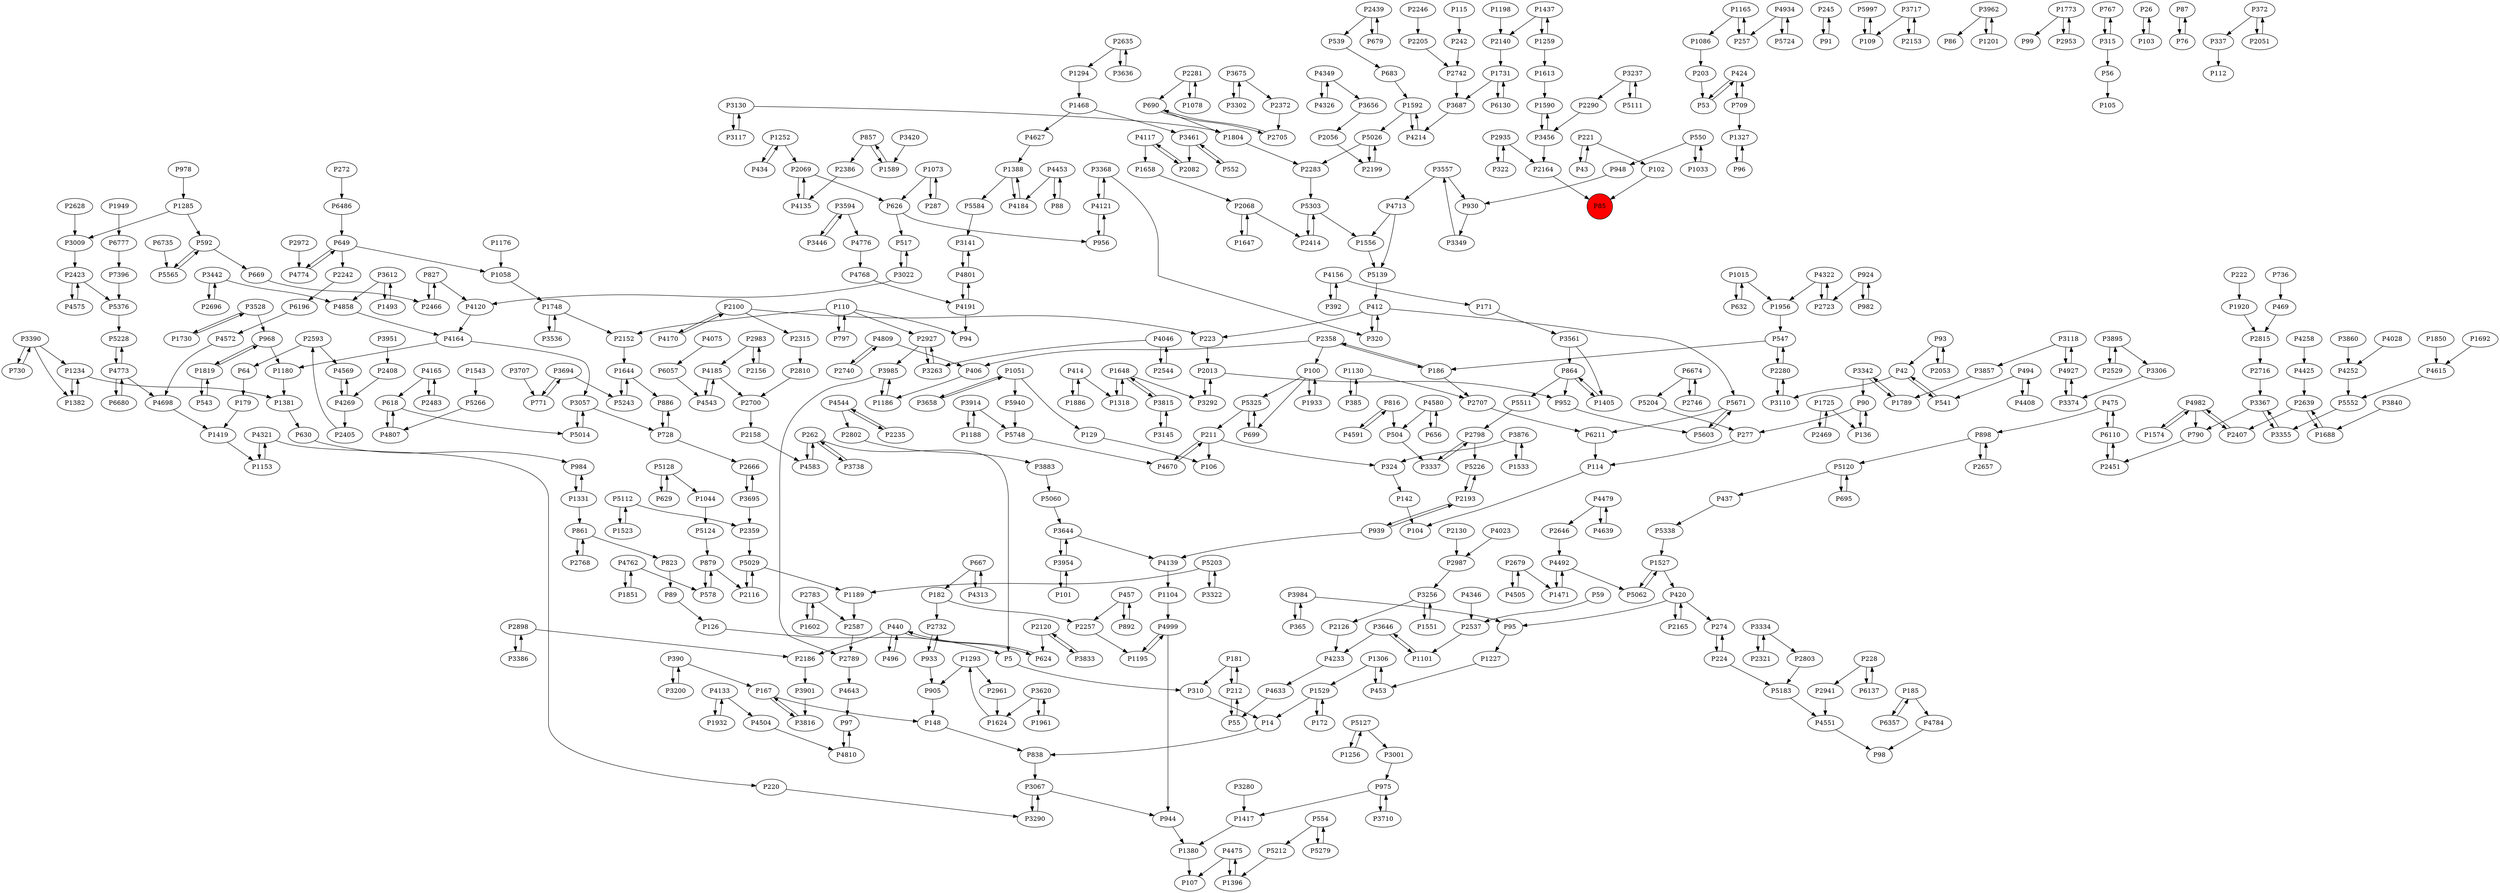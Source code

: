 digraph {
	P181 -> P310
	P6196 -> P4572
	P3860 -> P4252
	P4133 -> P1932
	P4615 -> P5552
	P1051 -> P129
	P4046 -> P2544
	P320 -> P412
	P1256 -> P5127
	P102 -> P85
	P424 -> P53
	P5062 -> P1527
	P5325 -> P699
	P2358 -> P100
	P816 -> P4591
	P5303 -> P1556
	P6110 -> P475
	P2802 -> P3883
	P2696 -> P3442
	P6680 -> P4773
	P3420 -> P1589
	P1327 -> P96
	P2732 -> P933
	P982 -> P924
	P1165 -> P257
	P3237 -> P5111
	P3130 -> P1804
	P172 -> P1529
	P89 -> P126
	P554 -> P5279
	P3386 -> P2898
	P939 -> P2193
	P242 -> P2742
	P245 -> P91
	P975 -> P1417
	P816 -> P504
	P4408 -> P494
	P181 -> P212
	P3695 -> P2666
	P2423 -> P5376
	P167 -> P148
	P3442 -> P2696
	P4776 -> P4768
	P3620 -> P1624
	P709 -> P1327
	P142 -> P104
	P618 -> P5014
	P4133 -> P4504
	P1252 -> P434
	P14 -> P838
	P2789 -> P4643
	P1574 -> P4982
	P2941 -> P4551
	P3954 -> P101
	P2587 -> P2789
	P592 -> P5565
	P1804 -> P2283
	P1234 -> P1381
	P4773 -> P4698
	P2700 -> P2158
	P3895 -> P3306
	P4999 -> P1195
	P1468 -> P4627
	P2130 -> P2987
	P3141 -> P4801
	P905 -> P148
	P4349 -> P3656
	P4544 -> P2802
	P667 -> P182
	P1259 -> P1613
	P2679 -> P4505
	P3302 -> P3675
	P1388 -> P5584
	P3883 -> P5060
	P4120 -> P4164
	P4046 -> P3263
	P5128 -> P1044
	P4809 -> P2740
	P5997 -> P109
	P6777 -> P7396
	P3646 -> P4233
	P6674 -> P2746
	P4801 -> P3141
	P3367 -> P790
	P420 -> P2165
	P228 -> P6137
	P2439 -> P539
	P1850 -> P4615
	P1692 -> P4615
	P4117 -> P2082
	P626 -> P517
	P2705 -> P690
	P42 -> P541
	P4165 -> P618
	P1961 -> P3620
	P898 -> P2657
	P2358 -> P406
	P42 -> P3110
	P136 -> P90
	P1551 -> P3256
	P4583 -> P262
	P2666 -> P3695
	P827 -> P2466
	P440 -> P496
	P3022 -> P4120
	P1437 -> P2140
	P3620 -> P1961
	P457 -> P892
	P649 -> P1058
	P827 -> P4120
	P4349 -> P4326
	P424 -> P709
	P5060 -> P3644
	P414 -> P1318
	P5748 -> P4670
	P2423 -> P4575
	P97 -> P4810
	P1153 -> P4321
	P4784 -> P98
	P3914 -> P1188
	P1493 -> P3612
	P728 -> P2666
	P1731 -> P3687
	P618 -> P4807
	P3951 -> P2408
	P4504 -> P4810
	P5671 -> P5603
	P1044 -> P5124
	P126 -> P5
	P4165 -> P2483
	P1188 -> P3914
	P5029 -> P2116
	P5112 -> P2359
	P5203 -> P3322
	P930 -> P3349
	P4801 -> P4191
	P1658 -> P2068
	P5243 -> P1644
	P2961 -> P1624
	P547 -> P2280
	P179 -> P1419
	P412 -> P223
	P984 -> P1331
	P5120 -> P437
	P3644 -> P3954
	P4773 -> P6680
	P3738 -> P262
	P504 -> P3337
	P2120 -> P624
	P864 -> P5511
	P4214 -> P1592
	P211 -> P106
	P1227 -> P453
	P4575 -> P2423
	P736 -> P469
	P5671 -> P6211
	P3118 -> P4927
	P2927 -> P3263
	P4269 -> P4569
	P277 -> P114
	P975 -> P3710
	P220 -> P3290
	P861 -> P2768
	P864 -> P952
	P390 -> P167
	P3130 -> P3117
	P857 -> P2386
	P3557 -> P930
	P1956 -> P547
	P1789 -> P3342
	P59 -> P2537
	P592 -> P669
	P437 -> P5338
	P100 -> P1933
	P3342 -> P1789
	P4633 -> P55
	P1644 -> P5243
	P221 -> P102
	P626 -> P956
	P5026 -> P2199
	P2707 -> P6211
	P496 -> P440
	P2280 -> P547
	P2798 -> P5226
	P4698 -> P1419
	P649 -> P2242
	P3337 -> P2798
	P469 -> P2815
	P1259 -> P1437
	P2635 -> P1294
	P823 -> P89
	P257 -> P1165
	P1331 -> P861
	P2635 -> P3636
	P3456 -> P2164
	P1725 -> P136
	P101 -> P3954
	P4544 -> P2235
	P453 -> P1306
	P148 -> P838
	P1396 -> P4475
	P3117 -> P3130
	P43 -> P221
	P3962 -> P86
	P412 -> P320
	P1648 -> P3292
	P4934 -> P257
	P857 -> P1589
	P3110 -> P2280
	P224 -> P274
	P630 -> P984
	P6130 -> P1731
	P3717 -> P2153
	P90 -> P277
	P1195 -> P4999
	P1468 -> P3461
	P1527 -> P5062
	P1773 -> P99
	P5584 -> P3141
	P4492 -> P1471
	P767 -> P315
	P2153 -> P3717
	P1051 -> P3658
	P5203 -> P1189
	P5511 -> P2798
	P26 -> P103
	P185 -> P6357
	P1419 -> P1153
	P2205 -> P2742
	P3962 -> P1201
	P541 -> P42
	P1933 -> P100
	P4170 -> P2100
	P1644 -> P886
	P1234 -> P1382
	P3528 -> P1730
	P667 -> P4313
	P4713 -> P1556
	P3594 -> P3446
	P3067 -> P944
	P2935 -> P2164
	P4191 -> P4801
	P649 -> P4774
	P2935 -> P322
	P3984 -> P365
	P3355 -> P3367
	P2158 -> P4583
	P2069 -> P626
	P2593 -> P64
	P420 -> P274
	P4164 -> P3057
	P1527 -> P420
	P1382 -> P1234
	P2156 -> P2983
	P2408 -> P4269
	P1932 -> P4133
	P322 -> P2935
	P87 -> P76
	P924 -> P982
	P5552 -> P3355
	P2639 -> P1688
	P3256 -> P2126
	P2639 -> P2407
	P6735 -> P5565
	P4313 -> P667
	P2898 -> P2186
	P1405 -> P864
	P669 -> P2466
	P90 -> P136
	P4810 -> P97
	P1688 -> P2639
	P5228 -> P4773
	P3200 -> P390
	P406 -> P1186
	P3857 -> P1789
	P390 -> P3200
	P2898 -> P3386
	P2013 -> P3292
	P2116 -> P5029
	P4191 -> P94
	P4591 -> P816
	P1318 -> P1648
	P4185 -> P4543
	P2810 -> P2700
	P1886 -> P414
	P2469 -> P1725
	P3536 -> P1748
	P1165 -> P1086
	P1101 -> P3646
	P2783 -> P2587
	P4139 -> P1104
	P1293 -> P2961
	P315 -> P56
	P4453 -> P88
	P4551 -> P98
	P337 -> P112
	P171 -> P3561
	P730 -> P3390
	P3349 -> P3557
	P4858 -> P4164
	P186 -> P2358
	P3658 -> P1051
	P1285 -> P592
	P1130 -> P385
	P3612 -> P1493
	P475 -> P898
	P2593 -> P4569
	P1589 -> P857
	P4185 -> P2700
	P3612 -> P4858
	P771 -> P3694
	P392 -> P4156
	P624 -> P440
	P2246 -> P2205
	P550 -> P948
	P924 -> P2723
	P372 -> P337
	P1529 -> P172
	P952 -> P5603
	P5724 -> P4934
	P2483 -> P4165
	P3334 -> P2321
	P5325 -> P211
	P228 -> P2941
	P2120 -> P3833
	P4809 -> P406
	P6486 -> P649
	P1078 -> P2281
	P1819 -> P968
	P1523 -> P5112
	P4252 -> P5552
	P4326 -> P4349
	P114 -> P104
	P1015 -> P1956
	P2451 -> P6110
	P4346 -> P2537
	P3710 -> P975
	P4643 -> P97
	P100 -> P699
	P552 -> P3461
	P879 -> P578
	P3816 -> P167
	P475 -> P6110
	P2359 -> P5029
	P578 -> P879
	P5127 -> P3001
	P2283 -> P5303
	P4258 -> P4425
	P420 -> P95
	P5128 -> P629
	P56 -> P105
	P3954 -> P3644
	P695 -> P5120
	P262 -> P5
	P2646 -> P4492
	P1073 -> P287
	P3833 -> P2120
	P4543 -> P4185
	P2013 -> P952
	P4164 -> P1180
	P3001 -> P975
	P115 -> P242
	P3594 -> P4776
	P457 -> P2257
	P3390 -> P730
	P182 -> P2732
	P3367 -> P3355
	P543 -> P1819
	P1920 -> P2815
	P2100 -> P4170
	P4934 -> P5724
	P4999 -> P944
	P5 -> P310
	P1086 -> P203
	P838 -> P3067
	P1624 -> P1293
	P3984 -> P95
	P103 -> P26
	P1051 -> P5940
	P1180 -> P1381
	P728 -> P886
	P1851 -> P4762
	P6110 -> P2451
	P4774 -> P649
	P3694 -> P5243
	P93 -> P42
	P2199 -> P5026
	P5029 -> P1189
	P1294 -> P1468
	P1437 -> P1259
	P412 -> P5671
	P4479 -> P2646
	P3237 -> P2290
	P1252 -> P2069
	P3256 -> P1551
	P3368 -> P320
	P2281 -> P1078
	P5112 -> P1523
	P3815 -> P1648
	P1388 -> P4184
	P1647 -> P2068
	P690 -> P1804
	P2053 -> P93
	P2983 -> P4185
	P1130 -> P2707
	P3334 -> P2803
	P1748 -> P3536
	P2386 -> P4135
	P3290 -> P3067
	P95 -> P1227
	P709 -> P424
	P3145 -> P3815
	P5127 -> P1256
	P1058 -> P1748
	P5111 -> P3237
	P1381 -> P630
	P5212 -> P1396
	P864 -> P1405
	P100 -> P5325
	P4453 -> P4184
	P2372 -> P2705
	P1015 -> P632
	P1949 -> P6777
	P1613 -> P1590
	P4762 -> P1851
	P4982 -> P1574
	P1748 -> P2152
	P129 -> P106
	P2290 -> P3456
	P2927 -> P3985
	P933 -> P2732
	P5226 -> P2193
	P414 -> P1886
	P440 -> P624
	P4762 -> P578
	P2193 -> P939
	P5376 -> P5228
	P892 -> P457
	P1543 -> P5266
	P1648 -> P1318
	P797 -> P110
	P4580 -> P656
	P3067 -> P3290
	P76 -> P87
	P5124 -> P879
	P3557 -> P4713
	P879 -> P2116
	P1176 -> P1058
	P968 -> P1180
	P629 -> P5128
	P5204 -> P277
	P2742 -> P3687
	P3815 -> P3145
	P211 -> P4670
	P4184 -> P1388
	P4321 -> P220
	P3442 -> P4858
	P683 -> P1592
	P3914 -> P5748
	P3528 -> P968
	P5026 -> P2283
	P2280 -> P3110
	P790 -> P2451
	P434 -> P1252
	P2544 -> P4046
	P3263 -> P2927
	P4713 -> P5139
	P3342 -> P90
	P1293 -> P905
	P1198 -> P2140
	P5139 -> P412
	P5338 -> P1527
	P4982 -> P2407
	P4580 -> P504
	P494 -> P4408
	P2537 -> P1101
	P7396 -> P5376
	P315 -> P767
	P5266 -> P4807
	P1306 -> P1529
	P5303 -> P2414
	P1556 -> P5139
	P1306 -> P453
	P2056 -> P2199
	P4156 -> P392
	P978 -> P1285
	P4773 -> P5228
	P3675 -> P3302
	P272 -> P6486
	P2405 -> P2593
	P3985 -> P2789
	P287 -> P1073
	P2466 -> P827
	P4475 -> P107
	P1033 -> P550
	P2358 -> P186
	P656 -> P4580
	P3461 -> P552
	P3707 -> P771
	P2082 -> P4117
	P3687 -> P4214
	P6674 -> P5204
	P1186 -> P3985
	P2803 -> P5183
	P1201 -> P3962
	P4028 -> P4252
	P110 -> P2152
	P4322 -> P2723
	P939 -> P4139
	P1602 -> P2783
	P2529 -> P3895
	P1773 -> P2953
	P372 -> P2051
	P221 -> P43
	P948 -> P930
	P494 -> P541
	P1592 -> P4214
	P5279 -> P554
	P167 -> P3816
	P3322 -> P5203
	P3694 -> P771
	P3561 -> P1405
	P3057 -> P5014
	P1725 -> P2469
	P5120 -> P695
	P4322 -> P1956
	P898 -> P5120
	P96 -> P1327
	P2983 -> P2156
	P4627 -> P1388
	P5565 -> P592
	P1533 -> P3876
	P3022 -> P517
	P2972 -> P4774
	P212 -> P181
	P3636 -> P2635
	P2068 -> P2414
	P324 -> P142
	P2768 -> P861
	P1285 -> P3009
	P2716 -> P3367
	P3901 -> P3816
	P3644 -> P4139
	P539 -> P683
	P1592 -> P5026
	P110 -> P797
	P2679 -> P1471
	P4768 -> P4191
	P3675 -> P2372
	P185 -> P4784
	P2100 -> P2315
	P1590 -> P3456
	P1380 -> P107
	P186 -> P2707
	P385 -> P1130
	P690 -> P2705
	P2723 -> P4322
	P182 -> P2257
	P2242 -> P6196
	P5014 -> P3057
	P3561 -> P864
	P2414 -> P5303
	P203 -> P53
	P4269 -> P2405
	P4023 -> P2987
	P2100 -> P223
	P3368 -> P4121
	P4927 -> P3118
	P2657 -> P898
	P3717 -> P109
	P1648 -> P3815
	P3057 -> P728
	P6357 -> P185
	P4505 -> P2679
	P3461 -> P2082
	P2164 -> P85
	P3374 -> P4927
	P55 -> P212
	P554 -> P5212
	P4425 -> P2639
	P4121 -> P3368
	P4121 -> P956
	P2439 -> P679
	P3695 -> P2359
	P440 -> P2186
	P547 -> P186
	P2051 -> P372
	P1331 -> P984
	P262 -> P4583
	P1819 -> P543
	P3876 -> P324
	P5603 -> P5671
	P2193 -> P5226
	P944 -> P1380
	P3876 -> P1533
	P3009 -> P2423
	P699 -> P5325
	P2068 -> P1647
	P4569 -> P4269
	P2798 -> P3337
	P968 -> P1819
	P2407 -> P4982
	P3895 -> P2529
	P222 -> P1920
	P2321 -> P3334
	P4135 -> P2069
	P3456 -> P1590
	P4492 -> P5062
	P3280 -> P1417
	P64 -> P179
	P365 -> P3984
	P3292 -> P2013
	P4982 -> P790
	P4075 -> P6057
	P550 -> P1033
	P2281 -> P690
	P2746 -> P6674
	P2815 -> P2716
	P4639 -> P4479
	P886 -> P728
	P1471 -> P4492
	P3390 -> P1234
	P4572 -> P4698
	P4321 -> P1153
	P1731 -> P6130
	P3446 -> P3594
	P212 -> P55
	P110 -> P94
	P88 -> P4453
	P4479 -> P4639
	P4117 -> P1658
	P4807 -> P618
	P274 -> P224
	P2987 -> P3256
	P2235 -> P4544
	P2152 -> P1644
	P6137 -> P228
	P4927 -> P3374
	P2126 -> P4233
	P517 -> P3022
	P4156 -> P171
	P2140 -> P1731
	P679 -> P2439
	P3390 -> P1382
	P3646 -> P1101
	P2628 -> P3009
	P1104 -> P4999
	P3985 -> P1186
	P4233 -> P4633
	P956 -> P4121
	P3656 -> P2056
	P211 -> P324
	P2257 -> P1195
	P310 -> P14
	P4670 -> P211
	P2186 -> P3901
	P2953 -> P1773
	P53 -> P424
	P2069 -> P4135
	P3306 -> P3374
	P1417 -> P1380
	P1529 -> P14
	P2165 -> P420
	P2315 -> P2810
	P262 -> P3738
	P6211 -> P114
	P2740 -> P4809
	P1730 -> P3528
	P2783 -> P1602
	P224 -> P5183
	P223 -> P2013
	P3840 -> P1688
	P933 -> P905
	P93 -> P2053
	P5183 -> P4551
	P1073 -> P626
	P6057 -> P4543
	P861 -> P823
	P1189 -> P2587
	P632 -> P1015
	P5940 -> P5748
	P110 -> P2927
	P109 -> P5997
	P4475 -> P1396
	P3118 -> P3857
	P91 -> P245
	P85 [shape=circle]
	P85 [style=filled]
	P85 [fillcolor=red]
}